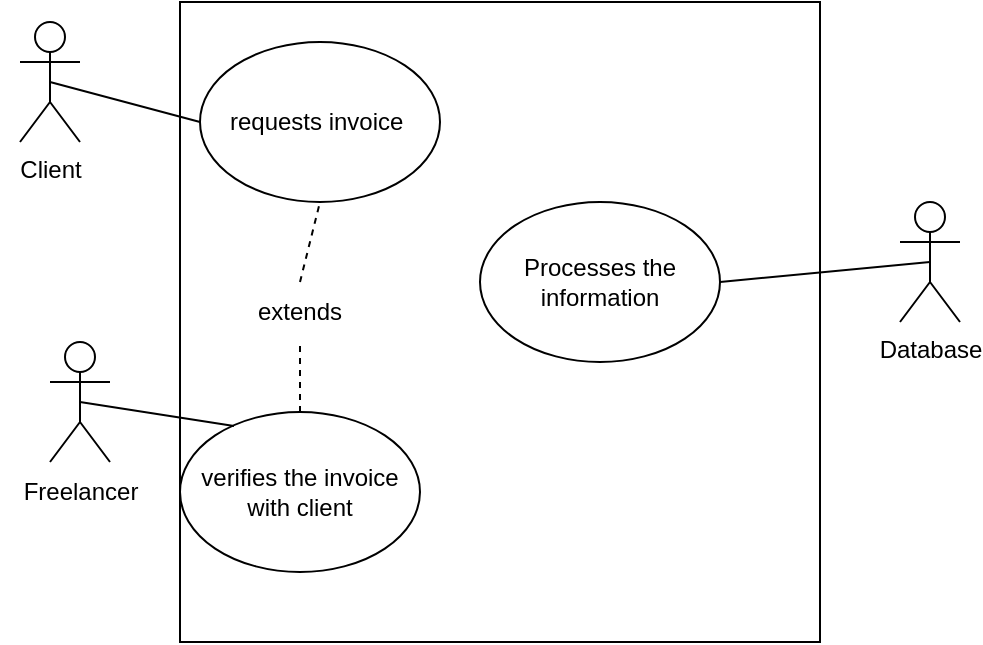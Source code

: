 <mxfile version="20.4.1" type="device"><diagram id="DOOKCoawb1BeN0rMQB8U" name="Page-1"><mxGraphModel dx="1422" dy="754" grid="1" gridSize="10" guides="1" tooltips="1" connect="1" arrows="1" fold="1" page="1" pageScale="1" pageWidth="827" pageHeight="1169" math="0" shadow="0"><root><mxCell id="0"/><mxCell id="1" parent="0"/><mxCell id="aibzjQ1NQQ1eHhDgk-zc-1" value="" style="shape=umlActor;verticalLabelPosition=bottom;verticalAlign=top;html=1;outlineConnect=0;" vertex="1" parent="1"><mxGeometry x="215" y="380" width="30" height="60" as="geometry"/></mxCell><mxCell id="aibzjQ1NQQ1eHhDgk-zc-2" value="" style="whiteSpace=wrap;html=1;aspect=fixed;" vertex="1" parent="1"><mxGeometry x="280" y="210" width="320" height="320" as="geometry"/></mxCell><mxCell id="aibzjQ1NQQ1eHhDgk-zc-3" value="Client" style="shape=umlActor;verticalLabelPosition=bottom;verticalAlign=top;html=1;outlineConnect=0;" vertex="1" parent="1"><mxGeometry x="200" y="220" width="30" height="60" as="geometry"/></mxCell><mxCell id="aibzjQ1NQQ1eHhDgk-zc-4" value="Database" style="shape=umlActor;verticalLabelPosition=bottom;verticalAlign=top;html=1;outlineConnect=0;" vertex="1" parent="1"><mxGeometry x="640" y="310" width="30" height="60" as="geometry"/></mxCell><mxCell id="aibzjQ1NQQ1eHhDgk-zc-5" value="Freelancer" style="text;html=1;align=center;verticalAlign=middle;resizable=0;points=[];autosize=1;strokeColor=none;fillColor=none;" vertex="1" parent="1"><mxGeometry x="190" y="440" width="80" height="30" as="geometry"/></mxCell><mxCell id="aibzjQ1NQQ1eHhDgk-zc-6" value="requests invoice&amp;nbsp;" style="ellipse;whiteSpace=wrap;html=1;" vertex="1" parent="1"><mxGeometry x="290" y="230" width="120" height="80" as="geometry"/></mxCell><mxCell id="aibzjQ1NQQ1eHhDgk-zc-7" value="verifies the invoice with client" style="ellipse;whiteSpace=wrap;html=1;" vertex="1" parent="1"><mxGeometry x="280" y="415" width="120" height="80" as="geometry"/></mxCell><mxCell id="aibzjQ1NQQ1eHhDgk-zc-8" value="Processes the information" style="ellipse;whiteSpace=wrap;html=1;" vertex="1" parent="1"><mxGeometry x="430" y="310" width="120" height="80" as="geometry"/></mxCell><mxCell id="aibzjQ1NQQ1eHhDgk-zc-13" value="" style="endArrow=none;dashed=1;html=1;rounded=0;exitX=0.5;exitY=0;exitDx=0;exitDy=0;entryX=0.5;entryY=1;entryDx=0;entryDy=0;startArrow=none;" edge="1" parent="1" source="aibzjQ1NQQ1eHhDgk-zc-12" target="aibzjQ1NQQ1eHhDgk-zc-6"><mxGeometry width="50" height="50" relative="1" as="geometry"><mxPoint x="390" y="400" as="sourcePoint"/><mxPoint x="440" y="350" as="targetPoint"/></mxGeometry></mxCell><mxCell id="aibzjQ1NQQ1eHhDgk-zc-12" value="extends" style="text;html=1;strokeColor=none;fillColor=none;align=center;verticalAlign=middle;whiteSpace=wrap;rounded=0;" vertex="1" parent="1"><mxGeometry x="310" y="350" width="60" height="30" as="geometry"/></mxCell><mxCell id="aibzjQ1NQQ1eHhDgk-zc-15" value="" style="endArrow=none;dashed=1;html=1;rounded=0;exitX=0.5;exitY=0;exitDx=0;exitDy=0;entryX=0.5;entryY=1;entryDx=0;entryDy=0;" edge="1" parent="1" source="aibzjQ1NQQ1eHhDgk-zc-7" target="aibzjQ1NQQ1eHhDgk-zc-12"><mxGeometry width="50" height="50" relative="1" as="geometry"><mxPoint x="340" y="415" as="sourcePoint"/><mxPoint x="350" y="310" as="targetPoint"/></mxGeometry></mxCell><mxCell id="aibzjQ1NQQ1eHhDgk-zc-16" value="" style="endArrow=none;html=1;rounded=0;entryX=0.225;entryY=0.088;entryDx=0;entryDy=0;entryPerimeter=0;exitX=0.5;exitY=0.5;exitDx=0;exitDy=0;exitPerimeter=0;" edge="1" parent="1" source="aibzjQ1NQQ1eHhDgk-zc-1" target="aibzjQ1NQQ1eHhDgk-zc-7"><mxGeometry width="50" height="50" relative="1" as="geometry"><mxPoint x="230" y="430" as="sourcePoint"/><mxPoint x="280" y="380" as="targetPoint"/></mxGeometry></mxCell><mxCell id="aibzjQ1NQQ1eHhDgk-zc-17" value="" style="endArrow=none;html=1;rounded=0;exitX=0.5;exitY=0.5;exitDx=0;exitDy=0;exitPerimeter=0;entryX=0;entryY=0.5;entryDx=0;entryDy=0;" edge="1" parent="1" source="aibzjQ1NQQ1eHhDgk-zc-3" target="aibzjQ1NQQ1eHhDgk-zc-6"><mxGeometry width="50" height="50" relative="1" as="geometry"><mxPoint x="130" y="370" as="sourcePoint"/><mxPoint x="180" y="320" as="targetPoint"/></mxGeometry></mxCell><mxCell id="aibzjQ1NQQ1eHhDgk-zc-18" value="" style="endArrow=none;html=1;rounded=0;entryX=1;entryY=0.5;entryDx=0;entryDy=0;exitX=0.5;exitY=0.5;exitDx=0;exitDy=0;exitPerimeter=0;" edge="1" parent="1" source="aibzjQ1NQQ1eHhDgk-zc-4" target="aibzjQ1NQQ1eHhDgk-zc-8"><mxGeometry width="50" height="50" relative="1" as="geometry"><mxPoint x="470" y="430" as="sourcePoint"/><mxPoint x="520" y="380" as="targetPoint"/></mxGeometry></mxCell></root></mxGraphModel></diagram></mxfile>